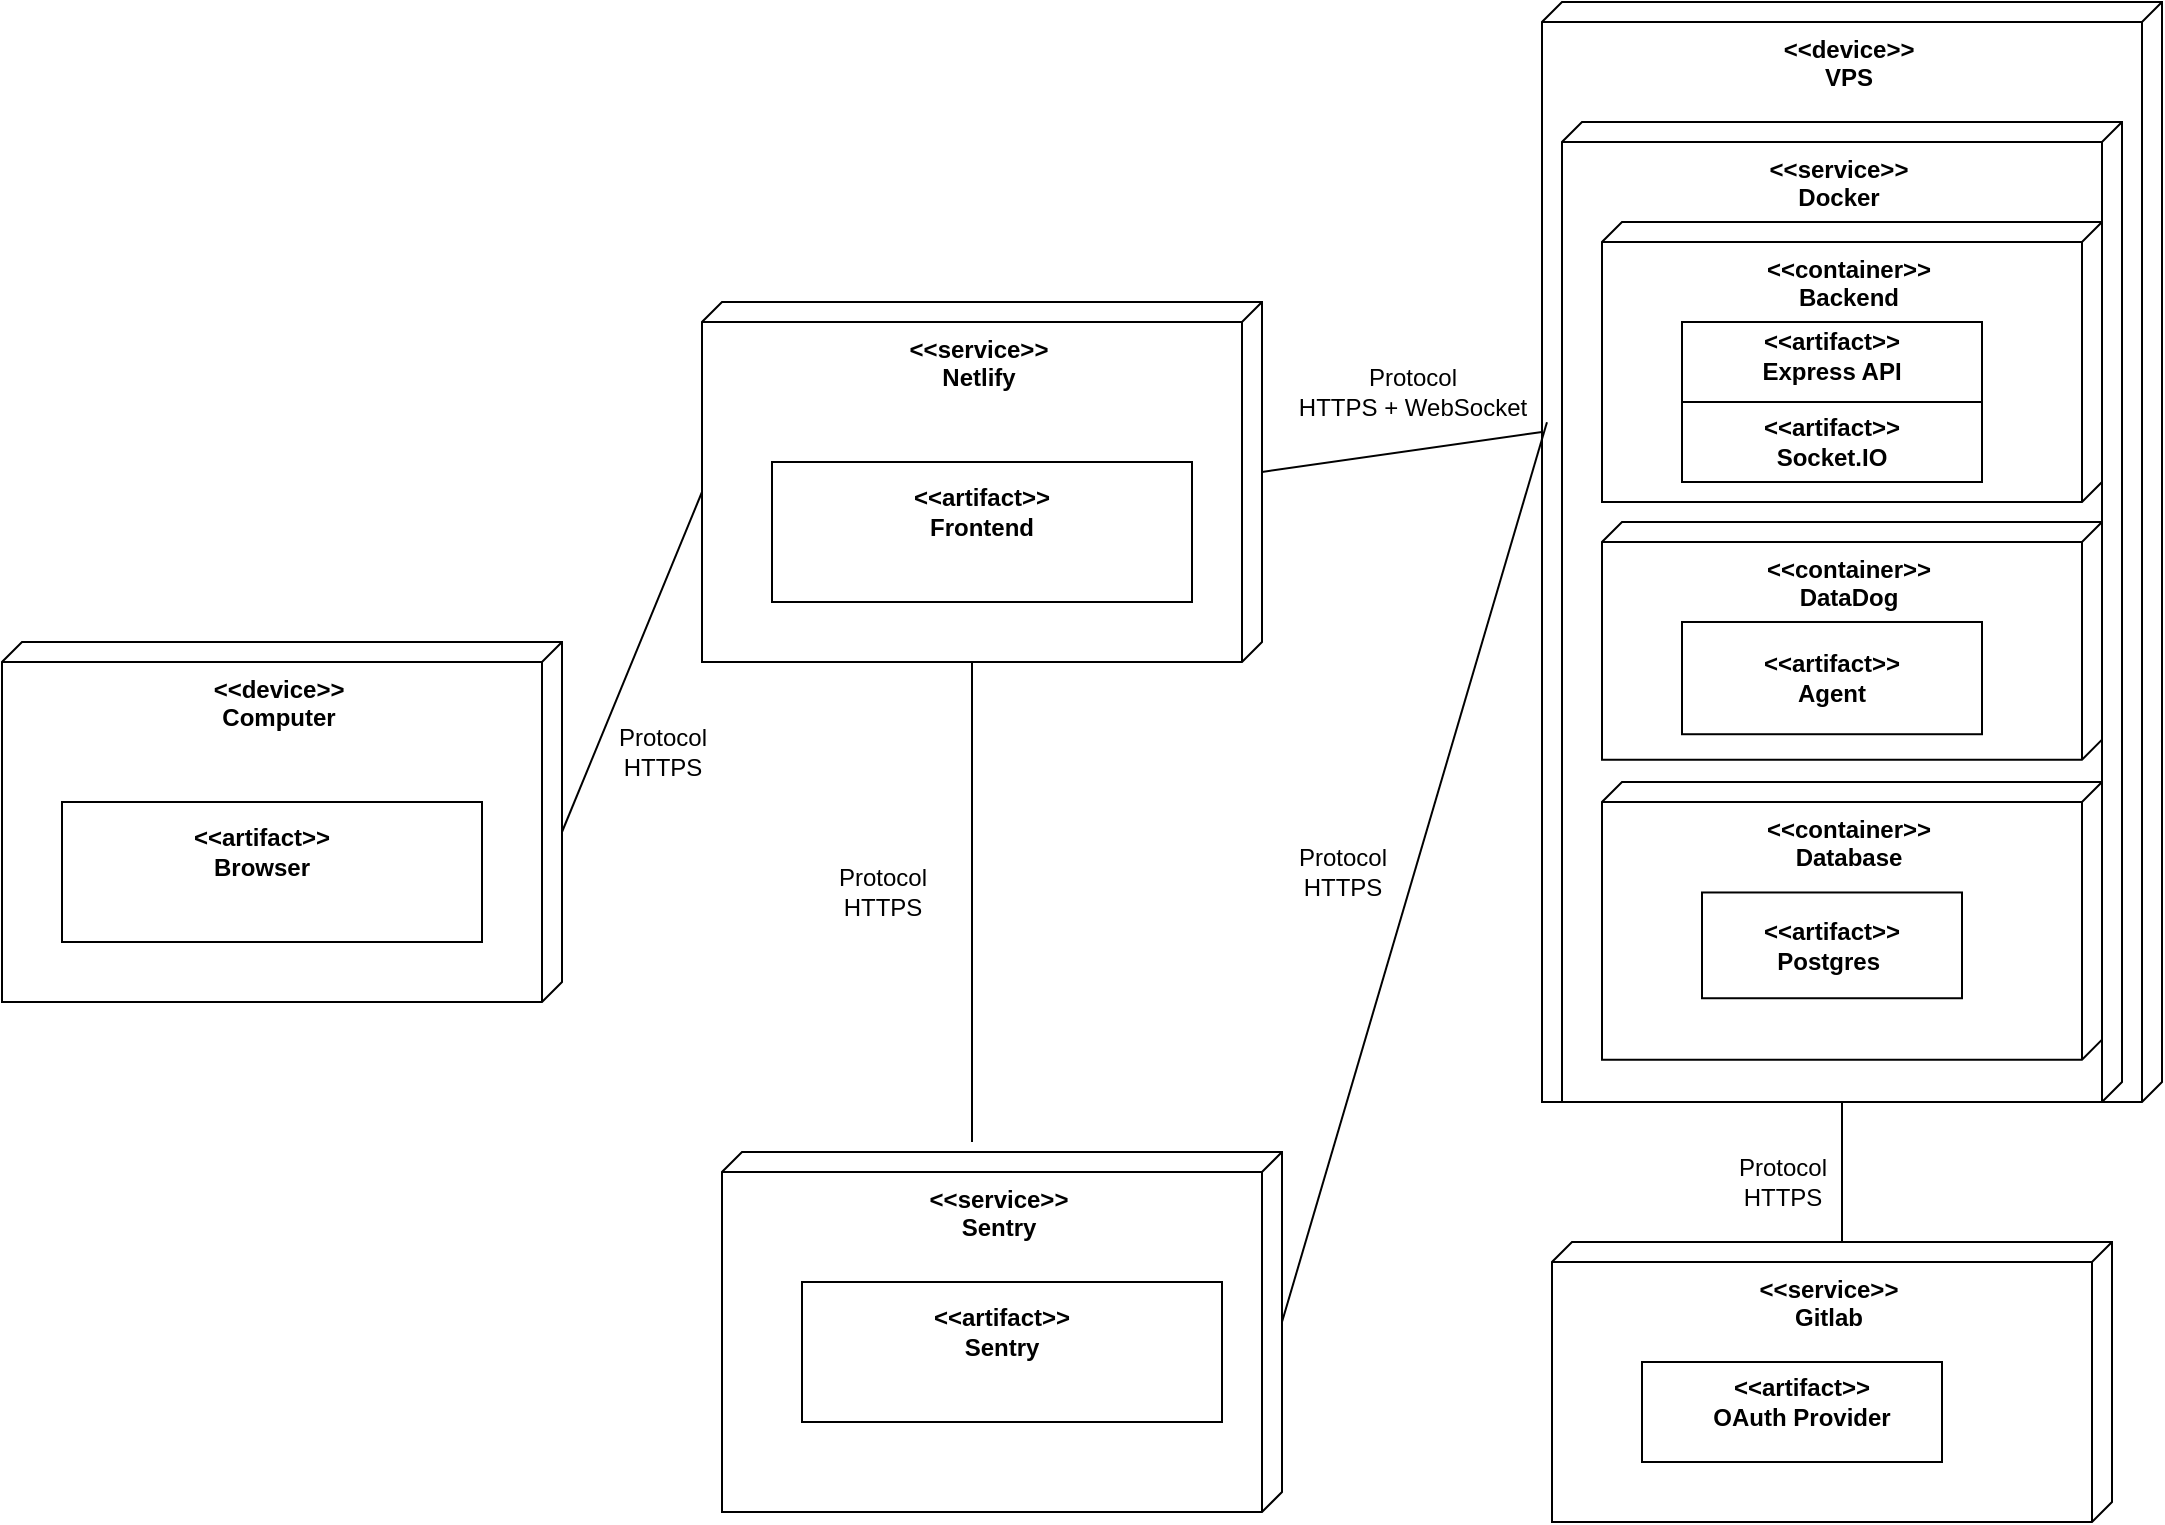 <mxfile version="15.5.4" type="embed"><diagram id="LvUMi53tBqGRx74gqG9v" name="Page-1"><mxGraphModel dx="600" dy="1583" grid="1" gridSize="10" guides="1" tooltips="1" connect="1" arrows="1" fold="1" page="1" pageScale="1" pageWidth="850" pageHeight="1100" math="0" shadow="0"><root><mxCell id="0"/><mxCell id="1" parent="0"/><mxCell id="52" value="&lt;span style=&quot;font-weight: 700&quot;&gt;&amp;lt;&amp;lt;device&amp;gt;&amp;gt;&lt;/span&gt;&lt;br style=&quot;font-weight: 700&quot;&gt;&lt;b&gt;VPS&lt;/b&gt;" style="verticalAlign=top;align=center;shape=cube;size=10;direction=south;fontStyle=0;html=1;boundedLbl=1;spacingLeft=5;" vertex="1" parent="1"><mxGeometry x="810" y="-290" width="310" height="550" as="geometry"/></mxCell><mxCell id="53" value="&lt;span style=&quot;font-weight: 700&quot;&gt;&amp;lt;&amp;lt;service&amp;gt;&amp;gt;&lt;/span&gt;&lt;br style=&quot;font-weight: 700&quot;&gt;&lt;span style=&quot;font-weight: 700&quot;&gt;Docker&lt;/span&gt;" style="verticalAlign=top;align=center;shape=cube;size=10;direction=south;html=1;boundedLbl=1;spacingLeft=5;" vertex="1" parent="52"><mxGeometry width="280" height="490" relative="1" as="geometry"><mxPoint x="10" y="60" as="offset"/></mxGeometry></mxCell><mxCell id="54" value="&lt;span style=&quot;font-weight: 700&quot;&gt;&amp;lt;&amp;lt;container&amp;gt;&amp;gt;&lt;/span&gt;&lt;br style=&quot;font-weight: 700&quot;&gt;&lt;b&gt;Database&lt;/b&gt;" style="verticalAlign=top;align=center;shape=cube;size=10;direction=south;html=1;boundedLbl=1;spacingLeft=5;" vertex="1" parent="52"><mxGeometry x="30" y="390" width="250" height="138.85" as="geometry"/></mxCell><mxCell id="55" value="" style="rounded=0;whiteSpace=wrap;html=1;" vertex="1" parent="52"><mxGeometry x="80" y="445.238" width="130" height="52.879" as="geometry"/></mxCell><mxCell id="56" value="&amp;lt;&amp;lt;artifact&amp;gt;&amp;gt;&lt;br&gt;Postgres&amp;nbsp;" style="text;html=1;strokeColor=none;fillColor=none;align=center;verticalAlign=middle;whiteSpace=wrap;rounded=0;fontStyle=1" vertex="1" parent="52"><mxGeometry x="115" y="455.821" width="60" height="31.731" as="geometry"/></mxCell><mxCell id="57" value="&lt;span style=&quot;font-weight: 700&quot;&gt;&amp;lt;&amp;lt;container&amp;gt;&amp;gt;&lt;/span&gt;&lt;br style=&quot;font-weight: 700&quot;&gt;&lt;b&gt;Backend&lt;/b&gt;" style="verticalAlign=top;align=center;shape=cube;size=10;direction=south;html=1;boundedLbl=1;spacingLeft=5;" vertex="1" parent="52"><mxGeometry x="30" y="110" width="250" height="140" as="geometry"/></mxCell><mxCell id="58" value="" style="rounded=0;whiteSpace=wrap;html=1;" vertex="1" parent="52"><mxGeometry x="70" y="160" width="150" height="40" as="geometry"/></mxCell><mxCell id="59" value="&amp;lt;&amp;lt;artifact&amp;gt;&amp;gt;&lt;br&gt;Express API" style="text;html=1;strokeColor=none;fillColor=none;align=center;verticalAlign=middle;whiteSpace=wrap;rounded=0;fontStyle=1" vertex="1" parent="52"><mxGeometry x="100" y="160" width="90" height="33.67" as="geometry"/></mxCell><mxCell id="60" value="&lt;span style=&quot;font-weight: 700&quot;&gt;&amp;lt;&amp;lt;container&amp;gt;&amp;gt;&lt;/span&gt;&lt;br style=&quot;font-weight: 700&quot;&gt;&lt;b&gt;DataDog&lt;/b&gt;" style="verticalAlign=top;align=center;shape=cube;size=10;direction=south;html=1;boundedLbl=1;spacingLeft=5;" vertex="1" parent="52"><mxGeometry x="30" y="260" width="250" height="118.85" as="geometry"/></mxCell><mxCell id="61" value="" style="rounded=0;whiteSpace=wrap;html=1;" vertex="1" parent="52"><mxGeometry x="70" y="309.996" width="150" height="56.122" as="geometry"/></mxCell><mxCell id="62" value="&amp;lt;&amp;lt;artifact&amp;gt;&amp;gt;&lt;br&gt;Agent" style="text;html=1;strokeColor=none;fillColor=none;align=center;verticalAlign=middle;whiteSpace=wrap;rounded=0;fontStyle=1" vertex="1" parent="52"><mxGeometry x="115" y="321.221" width="60" height="33.673" as="geometry"/></mxCell><mxCell id="63" value="" style="rounded=0;whiteSpace=wrap;html=1;" vertex="1" parent="52"><mxGeometry x="70" y="200" width="150" height="40" as="geometry"/></mxCell><mxCell id="64" value="&amp;lt;&amp;lt;artifact&amp;gt;&amp;gt;&lt;br&gt;Socket.IO" style="text;html=1;strokeColor=none;fillColor=none;align=center;verticalAlign=middle;whiteSpace=wrap;rounded=0;fontStyle=1" vertex="1" parent="52"><mxGeometry x="115" y="203.161" width="60" height="33.673" as="geometry"/></mxCell><mxCell id="65" value="&lt;span style=&quot;font-weight: 700&quot;&gt;&amp;lt;&amp;lt;device&amp;gt;&amp;gt;&lt;/span&gt;&lt;br style=&quot;font-weight: 700&quot;&gt;&lt;b&gt;Computer&lt;/b&gt;" style="verticalAlign=top;align=center;shape=cube;size=10;direction=south;fontStyle=0;html=1;boundedLbl=1;spacingLeft=5;" vertex="1" parent="1"><mxGeometry x="40" y="30" width="280" height="180" as="geometry"/></mxCell><mxCell id="66" value="Protocol&lt;br&gt;HTTPS" style="text;html=1;align=center;verticalAlign=middle;resizable=0;points=[];autosize=1;strokeColor=none;fillColor=none;" vertex="1" parent="1"><mxGeometry x="340" y="70" width="60" height="30" as="geometry"/></mxCell><mxCell id="67" value="" style="endArrow=none;html=1;rounded=0;exitX=0;exitY=0;exitDx=95;exitDy=0;exitPerimeter=0;entryX=0;entryY=0;entryDx=95;entryDy=280;entryPerimeter=0;" edge="1" parent="1" source="65" target="71"><mxGeometry width="50" height="50" relative="1" as="geometry"><mxPoint x="680" y="140" as="sourcePoint"/><mxPoint x="350" y="70" as="targetPoint"/></mxGeometry></mxCell><mxCell id="68" value="" style="rounded=0;whiteSpace=wrap;html=1;" vertex="1" parent="1"><mxGeometry x="70" y="110" width="210" height="70" as="geometry"/></mxCell><mxCell id="69" value="&amp;lt;&amp;lt;artifact&amp;gt;&amp;gt;&lt;br&gt;Browser" style="text;html=1;strokeColor=none;fillColor=none;align=center;verticalAlign=middle;whiteSpace=wrap;rounded=0;fontStyle=1" vertex="1" parent="1"><mxGeometry x="140" y="120" width="60" height="30" as="geometry"/></mxCell><mxCell id="70" value="&lt;span style=&quot;font-weight: 700&quot;&gt;&amp;lt;&amp;lt;service&amp;gt;&amp;gt;&lt;/span&gt;&lt;br style=&quot;font-weight: 700&quot;&gt;&lt;b&gt;Gitlab&lt;/b&gt;" style="verticalAlign=top;align=center;shape=cube;size=10;direction=south;fontStyle=0;html=1;boundedLbl=1;spacingLeft=5;" vertex="1" parent="1"><mxGeometry x="815" y="330" width="280" height="140" as="geometry"/></mxCell><mxCell id="71" value="&lt;span style=&quot;font-weight: 700&quot;&gt;&amp;lt;&amp;lt;service&amp;gt;&amp;gt;&lt;/span&gt;&lt;br style=&quot;font-weight: 700&quot;&gt;&lt;b&gt;Netlify&lt;/b&gt;" style="verticalAlign=top;align=center;shape=cube;size=10;direction=south;fontStyle=0;html=1;boundedLbl=1;spacingLeft=5;" vertex="1" parent="1"><mxGeometry x="390" y="-140" width="280" height="180" as="geometry"/></mxCell><mxCell id="72" value="" style="rounded=0;whiteSpace=wrap;html=1;" vertex="1" parent="1"><mxGeometry x="425" y="-60" width="210" height="70" as="geometry"/></mxCell><mxCell id="73" value="&amp;lt;&amp;lt;artifact&amp;gt;&amp;gt;&lt;br&gt;Frontend" style="text;html=1;strokeColor=none;fillColor=none;align=center;verticalAlign=middle;whiteSpace=wrap;rounded=0;fontStyle=1" vertex="1" parent="1"><mxGeometry x="500" y="-50" width="60" height="30" as="geometry"/></mxCell><mxCell id="74" value="" style="endArrow=none;html=1;rounded=0;exitX=0;exitY=0;exitDx=85;exitDy=0;exitPerimeter=0;entryX=0;entryY=0;entryDx=215;entryDy=310;entryPerimeter=0;" edge="1" parent="1" source="71" target="52"><mxGeometry width="50" height="50" relative="1" as="geometry"><mxPoint x="810" y="80" as="sourcePoint"/><mxPoint x="860" y="30" as="targetPoint"/></mxGeometry></mxCell><mxCell id="75" value="" style="rounded=0;whiteSpace=wrap;html=1;" vertex="1" parent="1"><mxGeometry x="860" y="390" width="150" height="50" as="geometry"/></mxCell><mxCell id="76" value="&amp;lt;&amp;lt;artifact&amp;gt;&amp;gt;&lt;br&gt;OAuth Provider" style="text;html=1;strokeColor=none;fillColor=none;align=center;verticalAlign=middle;whiteSpace=wrap;rounded=0;fontStyle=1" vertex="1" parent="1"><mxGeometry x="880" y="398.07" width="120" height="24.23" as="geometry"/></mxCell><mxCell id="77" value="" style="endArrow=none;html=1;rounded=0;exitX=0;exitY=0;exitDx=0;exitDy=135;exitPerimeter=0;" edge="1" parent="1" source="70"><mxGeometry width="50" height="50" relative="1" as="geometry"><mxPoint x="890" y="360" as="sourcePoint"/><mxPoint x="960" y="260" as="targetPoint"/></mxGeometry></mxCell><mxCell id="78" value="Protocol&lt;br&gt;HTTPS + WebSocket" style="text;html=1;align=center;verticalAlign=middle;resizable=0;points=[];autosize=1;strokeColor=none;fillColor=none;" vertex="1" parent="1"><mxGeometry x="680" y="-110" width="130" height="30" as="geometry"/></mxCell><mxCell id="79" value="&lt;span style=&quot;font-weight: 700&quot;&gt;&amp;lt;&amp;lt;service&amp;gt;&amp;gt;&lt;/span&gt;&lt;br style=&quot;font-weight: 700&quot;&gt;&lt;b&gt;Sentry&lt;/b&gt;" style="verticalAlign=top;align=center;shape=cube;size=10;direction=south;fontStyle=0;html=1;boundedLbl=1;spacingLeft=5;" vertex="1" parent="1"><mxGeometry x="400" y="285" width="280" height="180" as="geometry"/></mxCell><mxCell id="80" value="" style="rounded=0;whiteSpace=wrap;html=1;" vertex="1" parent="1"><mxGeometry x="440" y="350" width="210" height="70" as="geometry"/></mxCell><mxCell id="81" value="&amp;lt;&amp;lt;artifact&amp;gt;&amp;gt;&lt;br&gt;Sentry" style="text;html=1;strokeColor=none;fillColor=none;align=center;verticalAlign=middle;whiteSpace=wrap;rounded=0;fontStyle=1" vertex="1" parent="1"><mxGeometry x="510" y="360" width="60" height="30" as="geometry"/></mxCell><mxCell id="82" value="" style="endArrow=none;html=1;rounded=0;exitX=0;exitY=0;exitDx=85;exitDy=0;exitPerimeter=0;entryX=0.382;entryY=0.992;entryDx=0;entryDy=0;entryPerimeter=0;" edge="1" parent="1" target="52"><mxGeometry width="50" height="50" relative="1" as="geometry"><mxPoint x="680" y="370" as="sourcePoint"/><mxPoint x="810" y="-70" as="targetPoint"/></mxGeometry></mxCell><mxCell id="83" value="" style="endArrow=none;html=1;rounded=0;exitX=0;exitY=0;exitDx=180;exitDy=145;exitPerimeter=0;" edge="1" parent="1" source="71"><mxGeometry width="50" height="50" relative="1" as="geometry"><mxPoint x="700.0" y="135" as="sourcePoint"/><mxPoint x="525" y="280" as="targetPoint"/></mxGeometry></mxCell><mxCell id="84" value="Protocol&lt;br&gt;HTTPS" style="text;html=1;align=center;verticalAlign=middle;resizable=0;points=[];autosize=1;strokeColor=none;fillColor=none;" vertex="1" parent="1"><mxGeometry x="450" y="140" width="60" height="30" as="geometry"/></mxCell><mxCell id="85" value="Protocol&lt;br&gt;HTTPS" style="text;html=1;align=center;verticalAlign=middle;resizable=0;points=[];autosize=1;strokeColor=none;fillColor=none;" vertex="1" parent="1"><mxGeometry x="680" y="130" width="60" height="30" as="geometry"/></mxCell><mxCell id="86" value="Protocol&lt;br&gt;HTTPS" style="text;html=1;align=center;verticalAlign=middle;resizable=0;points=[];autosize=1;strokeColor=none;fillColor=none;" vertex="1" parent="1"><mxGeometry x="900" y="285" width="60" height="30" as="geometry"/></mxCell></root></mxGraphModel></diagram></mxfile>